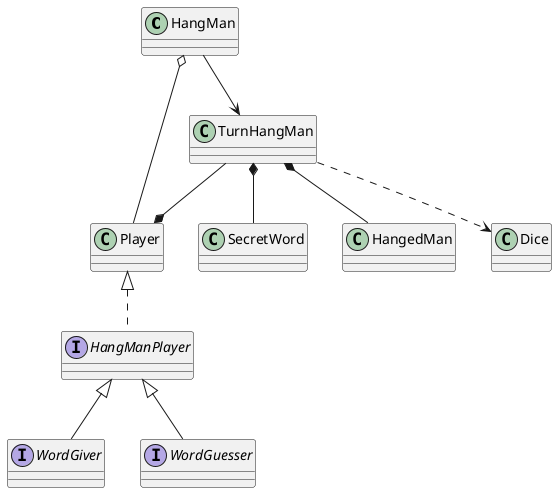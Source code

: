 @startuml

class HangMan
class Player
class SecretWord
class TurnHangMan
class HangedMan
class Dice

interface WordGiver
interface WordGuesser
interface HangManPlayer

HangMan o-- Player
HangMan -->TurnHangMan
TurnHangMan*-- SecretWord
TurnHangMan*-- HangedMan

Player <|..HangManPlayer
HangManPlayer<|-- WordGuesser
HangManPlayer<|-- WordGiver
TurnHangMan --* Player


TurnHangMan ..>Dice
@enduml